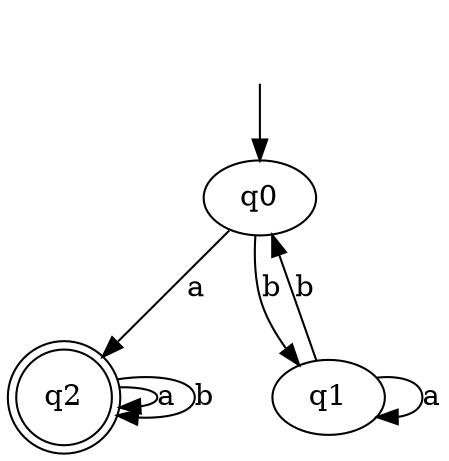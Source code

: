 digraph {
	start [style = "invis"]
	start -> "q0"
	"q0"
	"q2" [shape=doublecircle]
	"q0" -> "q2"
[label = "a"]	"q1"
	"q0" -> "q1"
[label = "b"]	"q1" -> "q1"
[label = "a"]	"q1" -> "q0"
[label = "b"]	"q2" -> "q2"
[label = "a"]	"q2" -> "q2"
[label = "b"]}